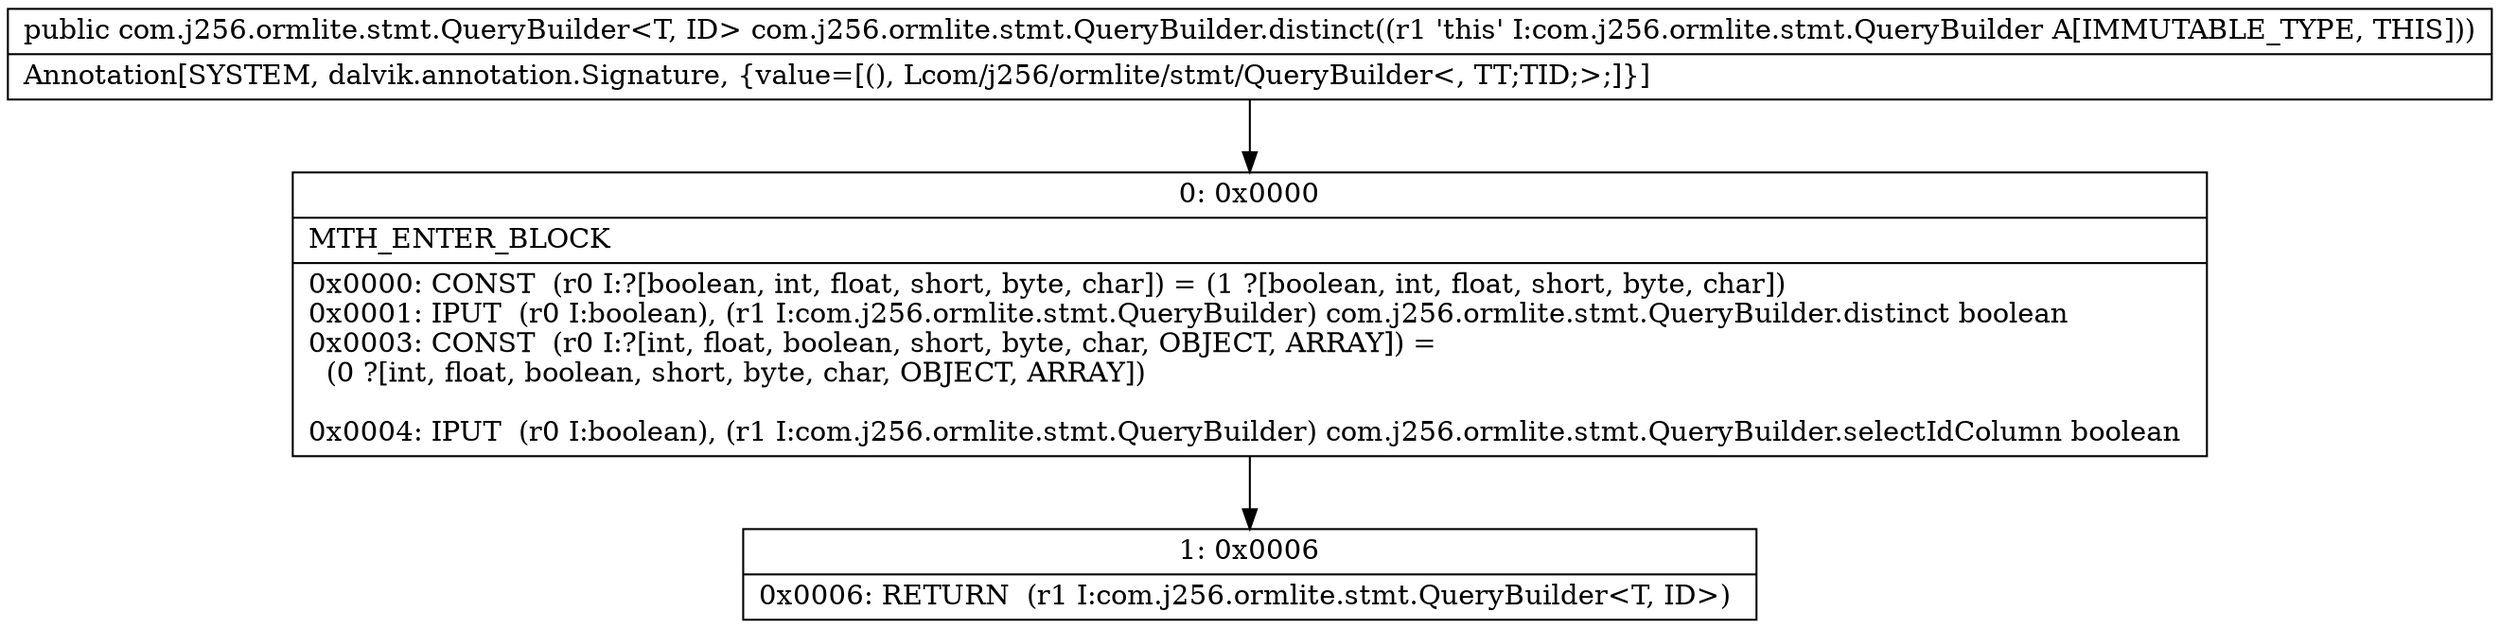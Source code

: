 digraph "CFG forcom.j256.ormlite.stmt.QueryBuilder.distinct()Lcom\/j256\/ormlite\/stmt\/QueryBuilder;" {
Node_0 [shape=record,label="{0\:\ 0x0000|MTH_ENTER_BLOCK\l|0x0000: CONST  (r0 I:?[boolean, int, float, short, byte, char]) = (1 ?[boolean, int, float, short, byte, char]) \l0x0001: IPUT  (r0 I:boolean), (r1 I:com.j256.ormlite.stmt.QueryBuilder) com.j256.ormlite.stmt.QueryBuilder.distinct boolean \l0x0003: CONST  (r0 I:?[int, float, boolean, short, byte, char, OBJECT, ARRAY]) = \l  (0 ?[int, float, boolean, short, byte, char, OBJECT, ARRAY])\l \l0x0004: IPUT  (r0 I:boolean), (r1 I:com.j256.ormlite.stmt.QueryBuilder) com.j256.ormlite.stmt.QueryBuilder.selectIdColumn boolean \l}"];
Node_1 [shape=record,label="{1\:\ 0x0006|0x0006: RETURN  (r1 I:com.j256.ormlite.stmt.QueryBuilder\<T, ID\>) \l}"];
MethodNode[shape=record,label="{public com.j256.ormlite.stmt.QueryBuilder\<T, ID\> com.j256.ormlite.stmt.QueryBuilder.distinct((r1 'this' I:com.j256.ormlite.stmt.QueryBuilder A[IMMUTABLE_TYPE, THIS]))  | Annotation[SYSTEM, dalvik.annotation.Signature, \{value=[(), Lcom\/j256\/ormlite\/stmt\/QueryBuilder\<, TT;TID;\>;]\}]\l}"];
MethodNode -> Node_0;
Node_0 -> Node_1;
}

